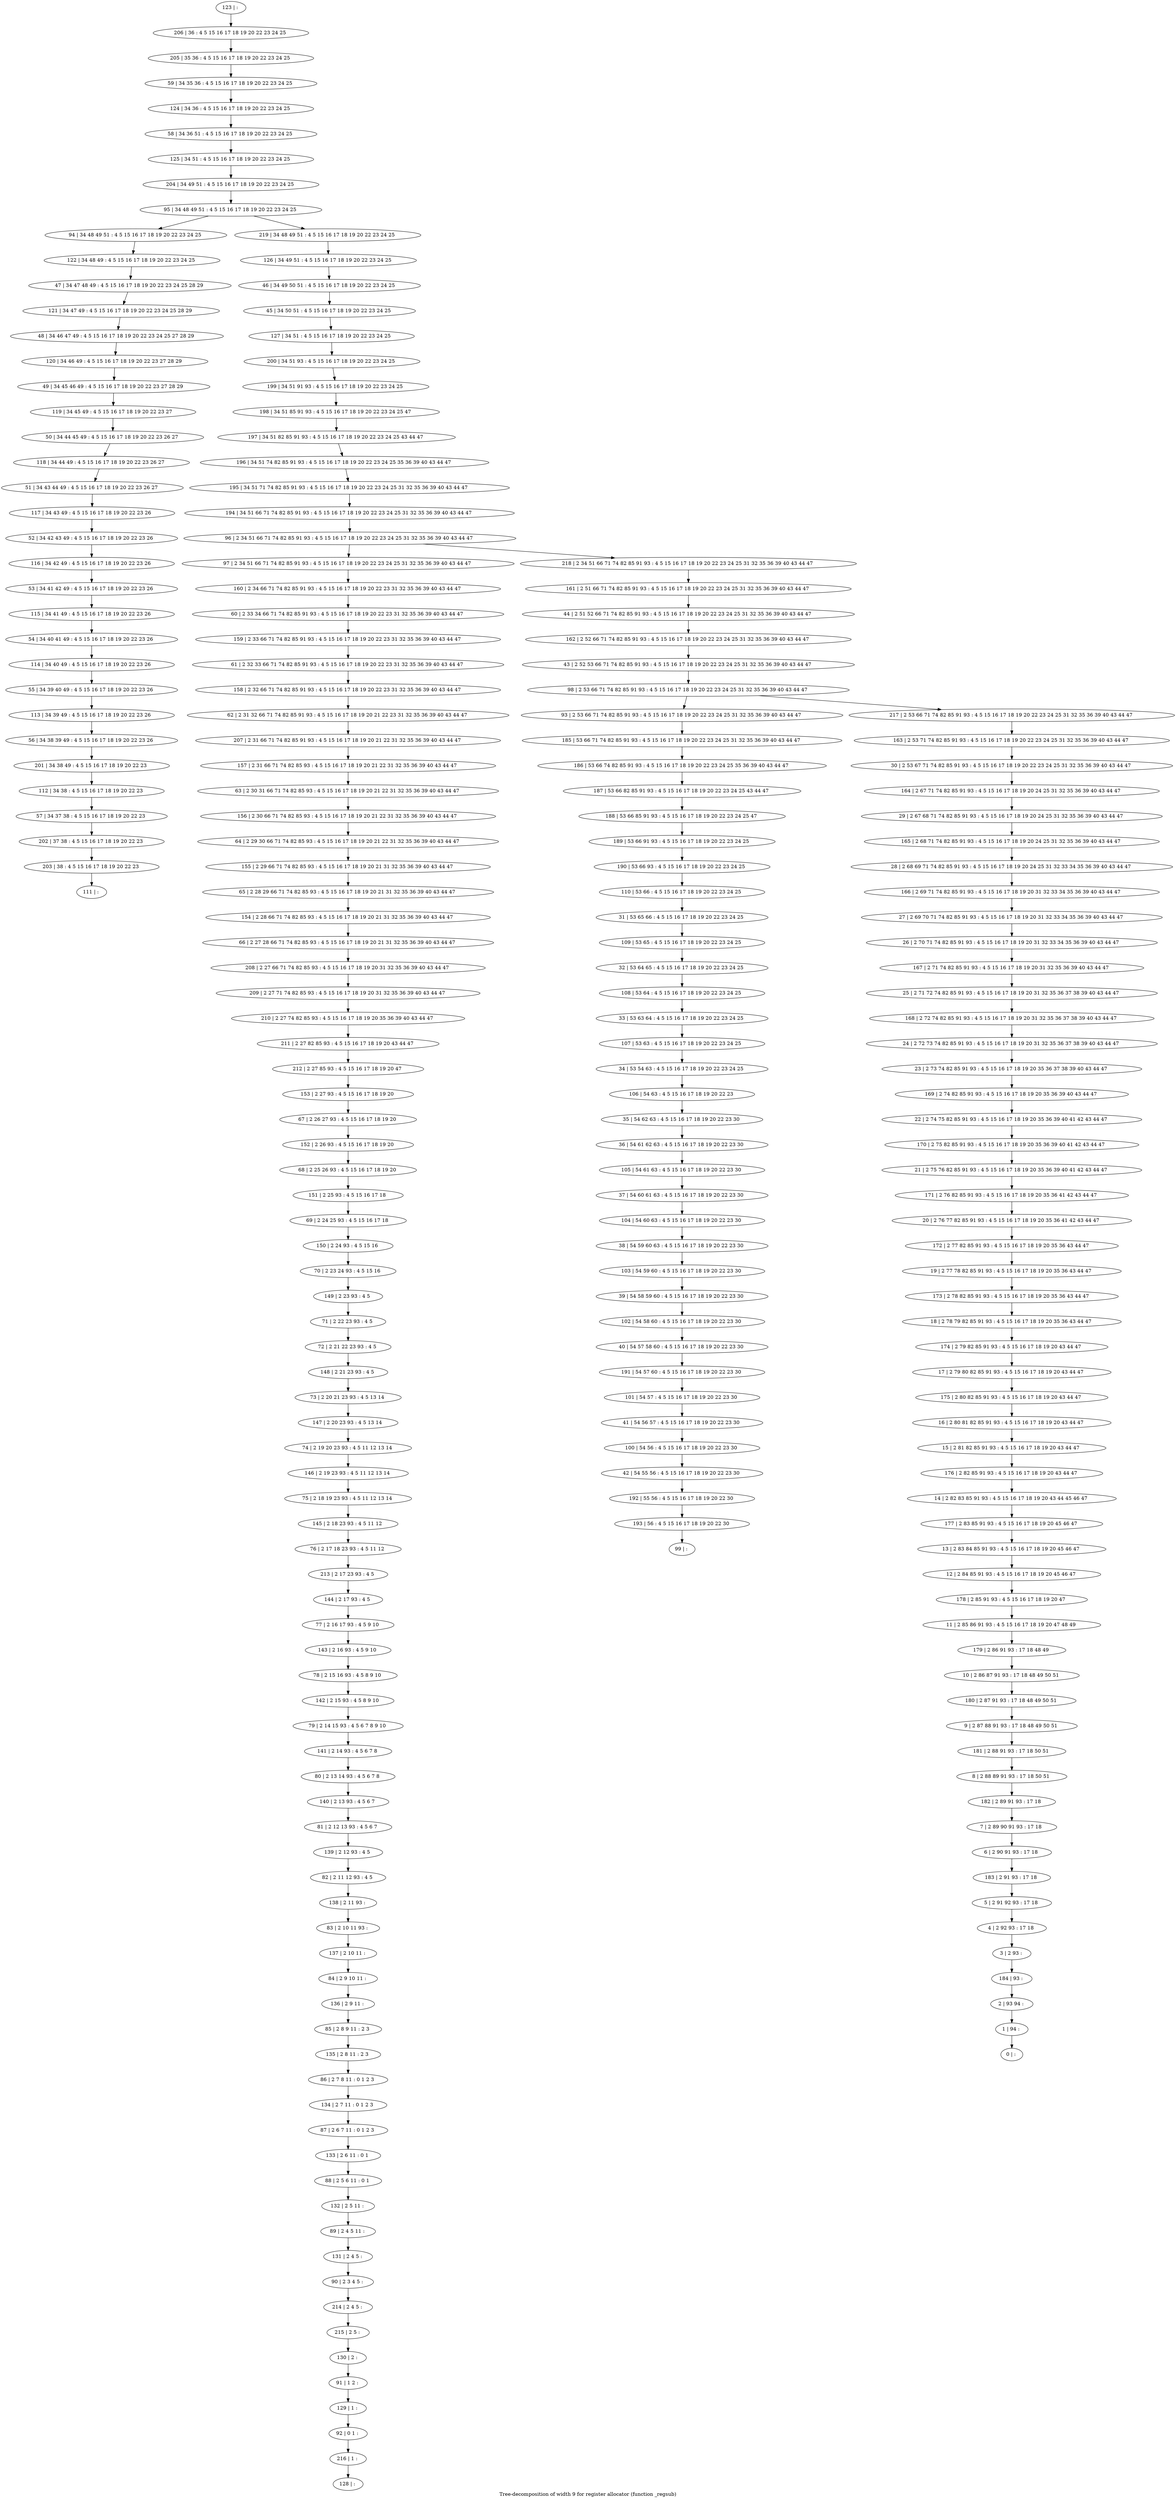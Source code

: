 digraph G {
graph [label="Tree-decomposition of width 9 for register allocator (function _regsub)"]
0[label="0 | : "];
1[label="1 | 94 : "];
2[label="2 | 93 94 : "];
3[label="3 | 2 93 : "];
4[label="4 | 2 92 93 : 17 18 "];
5[label="5 | 2 91 92 93 : 17 18 "];
6[label="6 | 2 90 91 93 : 17 18 "];
7[label="7 | 2 89 90 91 93 : 17 18 "];
8[label="8 | 2 88 89 91 93 : 17 18 50 51 "];
9[label="9 | 2 87 88 91 93 : 17 18 48 49 50 51 "];
10[label="10 | 2 86 87 91 93 : 17 18 48 49 50 51 "];
11[label="11 | 2 85 86 91 93 : 4 5 15 16 17 18 19 20 47 48 49 "];
12[label="12 | 2 84 85 91 93 : 4 5 15 16 17 18 19 20 45 46 47 "];
13[label="13 | 2 83 84 85 91 93 : 4 5 15 16 17 18 19 20 45 46 47 "];
14[label="14 | 2 82 83 85 91 93 : 4 5 15 16 17 18 19 20 43 44 45 46 47 "];
15[label="15 | 2 81 82 85 91 93 : 4 5 15 16 17 18 19 20 43 44 47 "];
16[label="16 | 2 80 81 82 85 91 93 : 4 5 15 16 17 18 19 20 43 44 47 "];
17[label="17 | 2 79 80 82 85 91 93 : 4 5 15 16 17 18 19 20 43 44 47 "];
18[label="18 | 2 78 79 82 85 91 93 : 4 5 15 16 17 18 19 20 35 36 43 44 47 "];
19[label="19 | 2 77 78 82 85 91 93 : 4 5 15 16 17 18 19 20 35 36 43 44 47 "];
20[label="20 | 2 76 77 82 85 91 93 : 4 5 15 16 17 18 19 20 35 36 41 42 43 44 47 "];
21[label="21 | 2 75 76 82 85 91 93 : 4 5 15 16 17 18 19 20 35 36 39 40 41 42 43 44 47 "];
22[label="22 | 2 74 75 82 85 91 93 : 4 5 15 16 17 18 19 20 35 36 39 40 41 42 43 44 47 "];
23[label="23 | 2 73 74 82 85 91 93 : 4 5 15 16 17 18 19 20 35 36 37 38 39 40 43 44 47 "];
24[label="24 | 2 72 73 74 82 85 91 93 : 4 5 15 16 17 18 19 20 31 32 35 36 37 38 39 40 43 44 47 "];
25[label="25 | 2 71 72 74 82 85 91 93 : 4 5 15 16 17 18 19 20 31 32 35 36 37 38 39 40 43 44 47 "];
26[label="26 | 2 70 71 74 82 85 91 93 : 4 5 15 16 17 18 19 20 31 32 33 34 35 36 39 40 43 44 47 "];
27[label="27 | 2 69 70 71 74 82 85 91 93 : 4 5 15 16 17 18 19 20 31 32 33 34 35 36 39 40 43 44 47 "];
28[label="28 | 2 68 69 71 74 82 85 91 93 : 4 5 15 16 17 18 19 20 24 25 31 32 33 34 35 36 39 40 43 44 47 "];
29[label="29 | 2 67 68 71 74 82 85 91 93 : 4 5 15 16 17 18 19 20 24 25 31 32 35 36 39 40 43 44 47 "];
30[label="30 | 2 53 67 71 74 82 85 91 93 : 4 5 15 16 17 18 19 20 22 23 24 25 31 32 35 36 39 40 43 44 47 "];
31[label="31 | 53 65 66 : 4 5 15 16 17 18 19 20 22 23 24 25 "];
32[label="32 | 53 64 65 : 4 5 15 16 17 18 19 20 22 23 24 25 "];
33[label="33 | 53 63 64 : 4 5 15 16 17 18 19 20 22 23 24 25 "];
34[label="34 | 53 54 63 : 4 5 15 16 17 18 19 20 22 23 24 25 "];
35[label="35 | 54 62 63 : 4 5 15 16 17 18 19 20 22 23 30 "];
36[label="36 | 54 61 62 63 : 4 5 15 16 17 18 19 20 22 23 30 "];
37[label="37 | 54 60 61 63 : 4 5 15 16 17 18 19 20 22 23 30 "];
38[label="38 | 54 59 60 63 : 4 5 15 16 17 18 19 20 22 23 30 "];
39[label="39 | 54 58 59 60 : 4 5 15 16 17 18 19 20 22 23 30 "];
40[label="40 | 54 57 58 60 : 4 5 15 16 17 18 19 20 22 23 30 "];
41[label="41 | 54 56 57 : 4 5 15 16 17 18 19 20 22 23 30 "];
42[label="42 | 54 55 56 : 4 5 15 16 17 18 19 20 22 23 30 "];
43[label="43 | 2 52 53 66 71 74 82 85 91 93 : 4 5 15 16 17 18 19 20 22 23 24 25 31 32 35 36 39 40 43 44 47 "];
44[label="44 | 2 51 52 66 71 74 82 85 91 93 : 4 5 15 16 17 18 19 20 22 23 24 25 31 32 35 36 39 40 43 44 47 "];
45[label="45 | 34 50 51 : 4 5 15 16 17 18 19 20 22 23 24 25 "];
46[label="46 | 34 49 50 51 : 4 5 15 16 17 18 19 20 22 23 24 25 "];
47[label="47 | 34 47 48 49 : 4 5 15 16 17 18 19 20 22 23 24 25 28 29 "];
48[label="48 | 34 46 47 49 : 4 5 15 16 17 18 19 20 22 23 24 25 27 28 29 "];
49[label="49 | 34 45 46 49 : 4 5 15 16 17 18 19 20 22 23 27 28 29 "];
50[label="50 | 34 44 45 49 : 4 5 15 16 17 18 19 20 22 23 26 27 "];
51[label="51 | 34 43 44 49 : 4 5 15 16 17 18 19 20 22 23 26 27 "];
52[label="52 | 34 42 43 49 : 4 5 15 16 17 18 19 20 22 23 26 "];
53[label="53 | 34 41 42 49 : 4 5 15 16 17 18 19 20 22 23 26 "];
54[label="54 | 34 40 41 49 : 4 5 15 16 17 18 19 20 22 23 26 "];
55[label="55 | 34 39 40 49 : 4 5 15 16 17 18 19 20 22 23 26 "];
56[label="56 | 34 38 39 49 : 4 5 15 16 17 18 19 20 22 23 26 "];
57[label="57 | 34 37 38 : 4 5 15 16 17 18 19 20 22 23 "];
58[label="58 | 34 36 51 : 4 5 15 16 17 18 19 20 22 23 24 25 "];
59[label="59 | 34 35 36 : 4 5 15 16 17 18 19 20 22 23 24 25 "];
60[label="60 | 2 33 34 66 71 74 82 85 91 93 : 4 5 15 16 17 18 19 20 22 23 31 32 35 36 39 40 43 44 47 "];
61[label="61 | 2 32 33 66 71 74 82 85 91 93 : 4 5 15 16 17 18 19 20 22 23 31 32 35 36 39 40 43 44 47 "];
62[label="62 | 2 31 32 66 71 74 82 85 91 93 : 4 5 15 16 17 18 19 20 21 22 23 31 32 35 36 39 40 43 44 47 "];
63[label="63 | 2 30 31 66 71 74 82 85 93 : 4 5 15 16 17 18 19 20 21 22 31 32 35 36 39 40 43 44 47 "];
64[label="64 | 2 29 30 66 71 74 82 85 93 : 4 5 15 16 17 18 19 20 21 22 31 32 35 36 39 40 43 44 47 "];
65[label="65 | 2 28 29 66 71 74 82 85 93 : 4 5 15 16 17 18 19 20 21 31 32 35 36 39 40 43 44 47 "];
66[label="66 | 2 27 28 66 71 74 82 85 93 : 4 5 15 16 17 18 19 20 21 31 32 35 36 39 40 43 44 47 "];
67[label="67 | 2 26 27 93 : 4 5 15 16 17 18 19 20 "];
68[label="68 | 2 25 26 93 : 4 5 15 16 17 18 19 20 "];
69[label="69 | 2 24 25 93 : 4 5 15 16 17 18 "];
70[label="70 | 2 23 24 93 : 4 5 15 16 "];
71[label="71 | 2 22 23 93 : 4 5 "];
72[label="72 | 2 21 22 23 93 : 4 5 "];
73[label="73 | 2 20 21 23 93 : 4 5 13 14 "];
74[label="74 | 2 19 20 23 93 : 4 5 11 12 13 14 "];
75[label="75 | 2 18 19 23 93 : 4 5 11 12 13 14 "];
76[label="76 | 2 17 18 23 93 : 4 5 11 12 "];
77[label="77 | 2 16 17 93 : 4 5 9 10 "];
78[label="78 | 2 15 16 93 : 4 5 8 9 10 "];
79[label="79 | 2 14 15 93 : 4 5 6 7 8 9 10 "];
80[label="80 | 2 13 14 93 : 4 5 6 7 8 "];
81[label="81 | 2 12 13 93 : 4 5 6 7 "];
82[label="82 | 2 11 12 93 : 4 5 "];
83[label="83 | 2 10 11 93 : "];
84[label="84 | 2 9 10 11 : "];
85[label="85 | 2 8 9 11 : 2 3 "];
86[label="86 | 2 7 8 11 : 0 1 2 3 "];
87[label="87 | 2 6 7 11 : 0 1 2 3 "];
88[label="88 | 2 5 6 11 : 0 1 "];
89[label="89 | 2 4 5 11 : "];
90[label="90 | 2 3 4 5 : "];
91[label="91 | 1 2 : "];
92[label="92 | 0 1 : "];
93[label="93 | 2 53 66 71 74 82 85 91 93 : 4 5 15 16 17 18 19 20 22 23 24 25 31 32 35 36 39 40 43 44 47 "];
94[label="94 | 34 48 49 51 : 4 5 15 16 17 18 19 20 22 23 24 25 "];
95[label="95 | 34 48 49 51 : 4 5 15 16 17 18 19 20 22 23 24 25 "];
96[label="96 | 2 34 51 66 71 74 82 85 91 93 : 4 5 15 16 17 18 19 20 22 23 24 25 31 32 35 36 39 40 43 44 47 "];
97[label="97 | 2 34 51 66 71 74 82 85 91 93 : 4 5 15 16 17 18 19 20 22 23 24 25 31 32 35 36 39 40 43 44 47 "];
98[label="98 | 2 53 66 71 74 82 85 91 93 : 4 5 15 16 17 18 19 20 22 23 24 25 31 32 35 36 39 40 43 44 47 "];
99[label="99 | : "];
100[label="100 | 54 56 : 4 5 15 16 17 18 19 20 22 23 30 "];
101[label="101 | 54 57 : 4 5 15 16 17 18 19 20 22 23 30 "];
102[label="102 | 54 58 60 : 4 5 15 16 17 18 19 20 22 23 30 "];
103[label="103 | 54 59 60 : 4 5 15 16 17 18 19 20 22 23 30 "];
104[label="104 | 54 60 63 : 4 5 15 16 17 18 19 20 22 23 30 "];
105[label="105 | 54 61 63 : 4 5 15 16 17 18 19 20 22 23 30 "];
106[label="106 | 54 63 : 4 5 15 16 17 18 19 20 22 23 "];
107[label="107 | 53 63 : 4 5 15 16 17 18 19 20 22 23 24 25 "];
108[label="108 | 53 64 : 4 5 15 16 17 18 19 20 22 23 24 25 "];
109[label="109 | 53 65 : 4 5 15 16 17 18 19 20 22 23 24 25 "];
110[label="110 | 53 66 : 4 5 15 16 17 18 19 20 22 23 24 25 "];
111[label="111 | : "];
112[label="112 | 34 38 : 4 5 15 16 17 18 19 20 22 23 "];
113[label="113 | 34 39 49 : 4 5 15 16 17 18 19 20 22 23 26 "];
114[label="114 | 34 40 49 : 4 5 15 16 17 18 19 20 22 23 26 "];
115[label="115 | 34 41 49 : 4 5 15 16 17 18 19 20 22 23 26 "];
116[label="116 | 34 42 49 : 4 5 15 16 17 18 19 20 22 23 26 "];
117[label="117 | 34 43 49 : 4 5 15 16 17 18 19 20 22 23 26 "];
118[label="118 | 34 44 49 : 4 5 15 16 17 18 19 20 22 23 26 27 "];
119[label="119 | 34 45 49 : 4 5 15 16 17 18 19 20 22 23 27 "];
120[label="120 | 34 46 49 : 4 5 15 16 17 18 19 20 22 23 27 28 29 "];
121[label="121 | 34 47 49 : 4 5 15 16 17 18 19 20 22 23 24 25 28 29 "];
122[label="122 | 34 48 49 : 4 5 15 16 17 18 19 20 22 23 24 25 "];
123[label="123 | : "];
124[label="124 | 34 36 : 4 5 15 16 17 18 19 20 22 23 24 25 "];
125[label="125 | 34 51 : 4 5 15 16 17 18 19 20 22 23 24 25 "];
126[label="126 | 34 49 51 : 4 5 15 16 17 18 19 20 22 23 24 25 "];
127[label="127 | 34 51 : 4 5 15 16 17 18 19 20 22 23 24 25 "];
128[label="128 | : "];
129[label="129 | 1 : "];
130[label="130 | 2 : "];
131[label="131 | 2 4 5 : "];
132[label="132 | 2 5 11 : "];
133[label="133 | 2 6 11 : 0 1 "];
134[label="134 | 2 7 11 : 0 1 2 3 "];
135[label="135 | 2 8 11 : 2 3 "];
136[label="136 | 2 9 11 : "];
137[label="137 | 2 10 11 : "];
138[label="138 | 2 11 93 : "];
139[label="139 | 2 12 93 : 4 5 "];
140[label="140 | 2 13 93 : 4 5 6 7 "];
141[label="141 | 2 14 93 : 4 5 6 7 8 "];
142[label="142 | 2 15 93 : 4 5 8 9 10 "];
143[label="143 | 2 16 93 : 4 5 9 10 "];
144[label="144 | 2 17 93 : 4 5 "];
145[label="145 | 2 18 23 93 : 4 5 11 12 "];
146[label="146 | 2 19 23 93 : 4 5 11 12 13 14 "];
147[label="147 | 2 20 23 93 : 4 5 13 14 "];
148[label="148 | 2 21 23 93 : 4 5 "];
149[label="149 | 2 23 93 : 4 5 "];
150[label="150 | 2 24 93 : 4 5 15 16 "];
151[label="151 | 2 25 93 : 4 5 15 16 17 18 "];
152[label="152 | 2 26 93 : 4 5 15 16 17 18 19 20 "];
153[label="153 | 2 27 93 : 4 5 15 16 17 18 19 20 "];
154[label="154 | 2 28 66 71 74 82 85 93 : 4 5 15 16 17 18 19 20 21 31 32 35 36 39 40 43 44 47 "];
155[label="155 | 2 29 66 71 74 82 85 93 : 4 5 15 16 17 18 19 20 21 31 32 35 36 39 40 43 44 47 "];
156[label="156 | 2 30 66 71 74 82 85 93 : 4 5 15 16 17 18 19 20 21 22 31 32 35 36 39 40 43 44 47 "];
157[label="157 | 2 31 66 71 74 82 85 93 : 4 5 15 16 17 18 19 20 21 22 31 32 35 36 39 40 43 44 47 "];
158[label="158 | 2 32 66 71 74 82 85 91 93 : 4 5 15 16 17 18 19 20 22 23 31 32 35 36 39 40 43 44 47 "];
159[label="159 | 2 33 66 71 74 82 85 91 93 : 4 5 15 16 17 18 19 20 22 23 31 32 35 36 39 40 43 44 47 "];
160[label="160 | 2 34 66 71 74 82 85 91 93 : 4 5 15 16 17 18 19 20 22 23 31 32 35 36 39 40 43 44 47 "];
161[label="161 | 2 51 66 71 74 82 85 91 93 : 4 5 15 16 17 18 19 20 22 23 24 25 31 32 35 36 39 40 43 44 47 "];
162[label="162 | 2 52 66 71 74 82 85 91 93 : 4 5 15 16 17 18 19 20 22 23 24 25 31 32 35 36 39 40 43 44 47 "];
163[label="163 | 2 53 71 74 82 85 91 93 : 4 5 15 16 17 18 19 20 22 23 24 25 31 32 35 36 39 40 43 44 47 "];
164[label="164 | 2 67 71 74 82 85 91 93 : 4 5 15 16 17 18 19 20 24 25 31 32 35 36 39 40 43 44 47 "];
165[label="165 | 2 68 71 74 82 85 91 93 : 4 5 15 16 17 18 19 20 24 25 31 32 35 36 39 40 43 44 47 "];
166[label="166 | 2 69 71 74 82 85 91 93 : 4 5 15 16 17 18 19 20 31 32 33 34 35 36 39 40 43 44 47 "];
167[label="167 | 2 71 74 82 85 91 93 : 4 5 15 16 17 18 19 20 31 32 35 36 39 40 43 44 47 "];
168[label="168 | 2 72 74 82 85 91 93 : 4 5 15 16 17 18 19 20 31 32 35 36 37 38 39 40 43 44 47 "];
169[label="169 | 2 74 82 85 91 93 : 4 5 15 16 17 18 19 20 35 36 39 40 43 44 47 "];
170[label="170 | 2 75 82 85 91 93 : 4 5 15 16 17 18 19 20 35 36 39 40 41 42 43 44 47 "];
171[label="171 | 2 76 82 85 91 93 : 4 5 15 16 17 18 19 20 35 36 41 42 43 44 47 "];
172[label="172 | 2 77 82 85 91 93 : 4 5 15 16 17 18 19 20 35 36 43 44 47 "];
173[label="173 | 2 78 82 85 91 93 : 4 5 15 16 17 18 19 20 35 36 43 44 47 "];
174[label="174 | 2 79 82 85 91 93 : 4 5 15 16 17 18 19 20 43 44 47 "];
175[label="175 | 2 80 82 85 91 93 : 4 5 15 16 17 18 19 20 43 44 47 "];
176[label="176 | 2 82 85 91 93 : 4 5 15 16 17 18 19 20 43 44 47 "];
177[label="177 | 2 83 85 91 93 : 4 5 15 16 17 18 19 20 45 46 47 "];
178[label="178 | 2 85 91 93 : 4 5 15 16 17 18 19 20 47 "];
179[label="179 | 2 86 91 93 : 17 18 48 49 "];
180[label="180 | 2 87 91 93 : 17 18 48 49 50 51 "];
181[label="181 | 2 88 91 93 : 17 18 50 51 "];
182[label="182 | 2 89 91 93 : 17 18 "];
183[label="183 | 2 91 93 : 17 18 "];
184[label="184 | 93 : "];
185[label="185 | 53 66 71 74 82 85 91 93 : 4 5 15 16 17 18 19 20 22 23 24 25 31 32 35 36 39 40 43 44 47 "];
186[label="186 | 53 66 74 82 85 91 93 : 4 5 15 16 17 18 19 20 22 23 24 25 35 36 39 40 43 44 47 "];
187[label="187 | 53 66 82 85 91 93 : 4 5 15 16 17 18 19 20 22 23 24 25 43 44 47 "];
188[label="188 | 53 66 85 91 93 : 4 5 15 16 17 18 19 20 22 23 24 25 47 "];
189[label="189 | 53 66 91 93 : 4 5 15 16 17 18 19 20 22 23 24 25 "];
190[label="190 | 53 66 93 : 4 5 15 16 17 18 19 20 22 23 24 25 "];
191[label="191 | 54 57 60 : 4 5 15 16 17 18 19 20 22 23 30 "];
192[label="192 | 55 56 : 4 5 15 16 17 18 19 20 22 30 "];
193[label="193 | 56 : 4 5 15 16 17 18 19 20 22 30 "];
194[label="194 | 34 51 66 71 74 82 85 91 93 : 4 5 15 16 17 18 19 20 22 23 24 25 31 32 35 36 39 40 43 44 47 "];
195[label="195 | 34 51 71 74 82 85 91 93 : 4 5 15 16 17 18 19 20 22 23 24 25 31 32 35 36 39 40 43 44 47 "];
196[label="196 | 34 51 74 82 85 91 93 : 4 5 15 16 17 18 19 20 22 23 24 25 35 36 39 40 43 44 47 "];
197[label="197 | 34 51 82 85 91 93 : 4 5 15 16 17 18 19 20 22 23 24 25 43 44 47 "];
198[label="198 | 34 51 85 91 93 : 4 5 15 16 17 18 19 20 22 23 24 25 47 "];
199[label="199 | 34 51 91 93 : 4 5 15 16 17 18 19 20 22 23 24 25 "];
200[label="200 | 34 51 93 : 4 5 15 16 17 18 19 20 22 23 24 25 "];
201[label="201 | 34 38 49 : 4 5 15 16 17 18 19 20 22 23 "];
202[label="202 | 37 38 : 4 5 15 16 17 18 19 20 22 23 "];
203[label="203 | 38 : 4 5 15 16 17 18 19 20 22 23 "];
204[label="204 | 34 49 51 : 4 5 15 16 17 18 19 20 22 23 24 25 "];
205[label="205 | 35 36 : 4 5 15 16 17 18 19 20 22 23 24 25 "];
206[label="206 | 36 : 4 5 15 16 17 18 19 20 22 23 24 25 "];
207[label="207 | 2 31 66 71 74 82 85 91 93 : 4 5 15 16 17 18 19 20 21 22 31 32 35 36 39 40 43 44 47 "];
208[label="208 | 2 27 66 71 74 82 85 93 : 4 5 15 16 17 18 19 20 31 32 35 36 39 40 43 44 47 "];
209[label="209 | 2 27 71 74 82 85 93 : 4 5 15 16 17 18 19 20 31 32 35 36 39 40 43 44 47 "];
210[label="210 | 2 27 74 82 85 93 : 4 5 15 16 17 18 19 20 35 36 39 40 43 44 47 "];
211[label="211 | 2 27 82 85 93 : 4 5 15 16 17 18 19 20 43 44 47 "];
212[label="212 | 2 27 85 93 : 4 5 15 16 17 18 19 20 47 "];
213[label="213 | 2 17 23 93 : 4 5 "];
214[label="214 | 2 4 5 : "];
215[label="215 | 2 5 : "];
216[label="216 | 1 : "];
217[label="217 | 2 53 66 71 74 82 85 91 93 : 4 5 15 16 17 18 19 20 22 23 24 25 31 32 35 36 39 40 43 44 47 "];
218[label="218 | 2 34 51 66 71 74 82 85 91 93 : 4 5 15 16 17 18 19 20 22 23 24 25 31 32 35 36 39 40 43 44 47 "];
219[label="219 | 34 48 49 51 : 4 5 15 16 17 18 19 20 22 23 24 25 "];
35->36 ;
71->72 ;
100->42 ;
41->100 ;
101->41 ;
102->40 ;
39->102 ;
103->39 ;
38->103 ;
104->38 ;
37->104 ;
105->37 ;
36->105 ;
106->35 ;
34->106 ;
107->34 ;
33->107 ;
108->33 ;
32->108 ;
109->32 ;
31->109 ;
110->31 ;
112->57 ;
113->56 ;
55->113 ;
114->55 ;
54->114 ;
115->54 ;
53->115 ;
116->53 ;
52->116 ;
117->52 ;
51->117 ;
118->51 ;
50->118 ;
119->50 ;
49->119 ;
120->49 ;
48->120 ;
121->48 ;
47->121 ;
122->47 ;
94->122 ;
129->92 ;
91->129 ;
130->91 ;
131->90 ;
89->131 ;
132->89 ;
88->132 ;
133->88 ;
87->133 ;
134->87 ;
86->134 ;
135->86 ;
85->135 ;
136->85 ;
84->136 ;
137->84 ;
83->137 ;
138->83 ;
82->138 ;
139->82 ;
81->139 ;
140->81 ;
80->140 ;
141->80 ;
79->141 ;
142->79 ;
78->142 ;
143->78 ;
77->143 ;
144->77 ;
145->76 ;
75->145 ;
146->75 ;
74->146 ;
147->74 ;
73->147 ;
148->73 ;
72->148 ;
149->71 ;
70->149 ;
150->70 ;
69->150 ;
151->69 ;
68->151 ;
152->68 ;
67->152 ;
153->67 ;
154->66 ;
65->154 ;
155->65 ;
64->155 ;
156->64 ;
63->156 ;
157->63 ;
158->62 ;
61->158 ;
159->61 ;
60->159 ;
160->60 ;
97->160 ;
93->185 ;
185->186 ;
186->187 ;
187->188 ;
188->189 ;
190->110 ;
189->190 ;
191->101 ;
40->191 ;
42->192 ;
193->99 ;
192->193 ;
201->112 ;
56->201 ;
57->202 ;
203->111 ;
202->203 ;
207->157 ;
62->207 ;
66->208 ;
208->209 ;
209->210 ;
210->211 ;
212->153 ;
211->212 ;
213->144 ;
76->213 ;
90->214 ;
215->130 ;
214->215 ;
216->128 ;
92->216 ;
123->206 ;
206->205 ;
205->59 ;
59->124 ;
124->58 ;
58->125 ;
125->204 ;
204->95 ;
126->46 ;
46->45 ;
45->127 ;
127->200 ;
200->199 ;
199->198 ;
198->197 ;
197->196 ;
196->195 ;
195->194 ;
194->96 ;
161->44 ;
44->162 ;
162->43 ;
43->98 ;
163->30 ;
30->164 ;
164->29 ;
29->165 ;
165->28 ;
28->166 ;
166->27 ;
27->26 ;
26->167 ;
167->25 ;
25->168 ;
168->24 ;
24->23 ;
23->169 ;
169->22 ;
22->170 ;
170->21 ;
21->171 ;
171->20 ;
20->172 ;
172->19 ;
19->173 ;
173->18 ;
18->174 ;
174->17 ;
17->175 ;
175->16 ;
16->15 ;
15->176 ;
176->14 ;
14->177 ;
177->13 ;
13->12 ;
12->178 ;
178->11 ;
11->179 ;
179->10 ;
10->180 ;
180->9 ;
9->181 ;
181->8 ;
8->182 ;
182->7 ;
7->6 ;
6->183 ;
183->5 ;
5->4 ;
4->3 ;
3->184 ;
184->2 ;
2->1 ;
1->0 ;
217->163 ;
218->161 ;
219->126 ;
98->93 ;
98->217 ;
96->97 ;
96->218 ;
95->94 ;
95->219 ;
}
